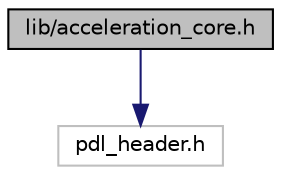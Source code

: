 digraph "lib/acceleration_core.h"
{
 // LATEX_PDF_SIZE
  edge [fontname="Helvetica",fontsize="10",labelfontname="Helvetica",labelfontsize="10"];
  node [fontname="Helvetica",fontsize="10",shape=record];
  Node1 [label="lib/acceleration_core.h",height=0.2,width=0.4,color="black", fillcolor="grey75", style="filled", fontcolor="black",tooltip="Core function for KXCJK1013 accelerometer chip. These functions are used by acceleration_app...."];
  Node1 -> Node2 [color="midnightblue",fontsize="10",style="solid",fontname="Helvetica"];
  Node2 [label="pdl_header.h",height=0.2,width=0.4,color="grey75", fillcolor="white", style="filled",tooltip=" "];
}

